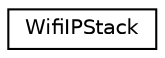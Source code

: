 digraph "Graphical Class Hierarchy"
{
  edge [fontname="Helvetica",fontsize="10",labelfontname="Helvetica",labelfontsize="10"];
  node [fontname="Helvetica",fontsize="10",shape=record];
  rankdir="LR";
  Node0 [label="WifiIPStack",height=0.2,width=0.4,color="black", fillcolor="white", style="filled",URL="$class_wifi_i_p_stack.html"];
}

